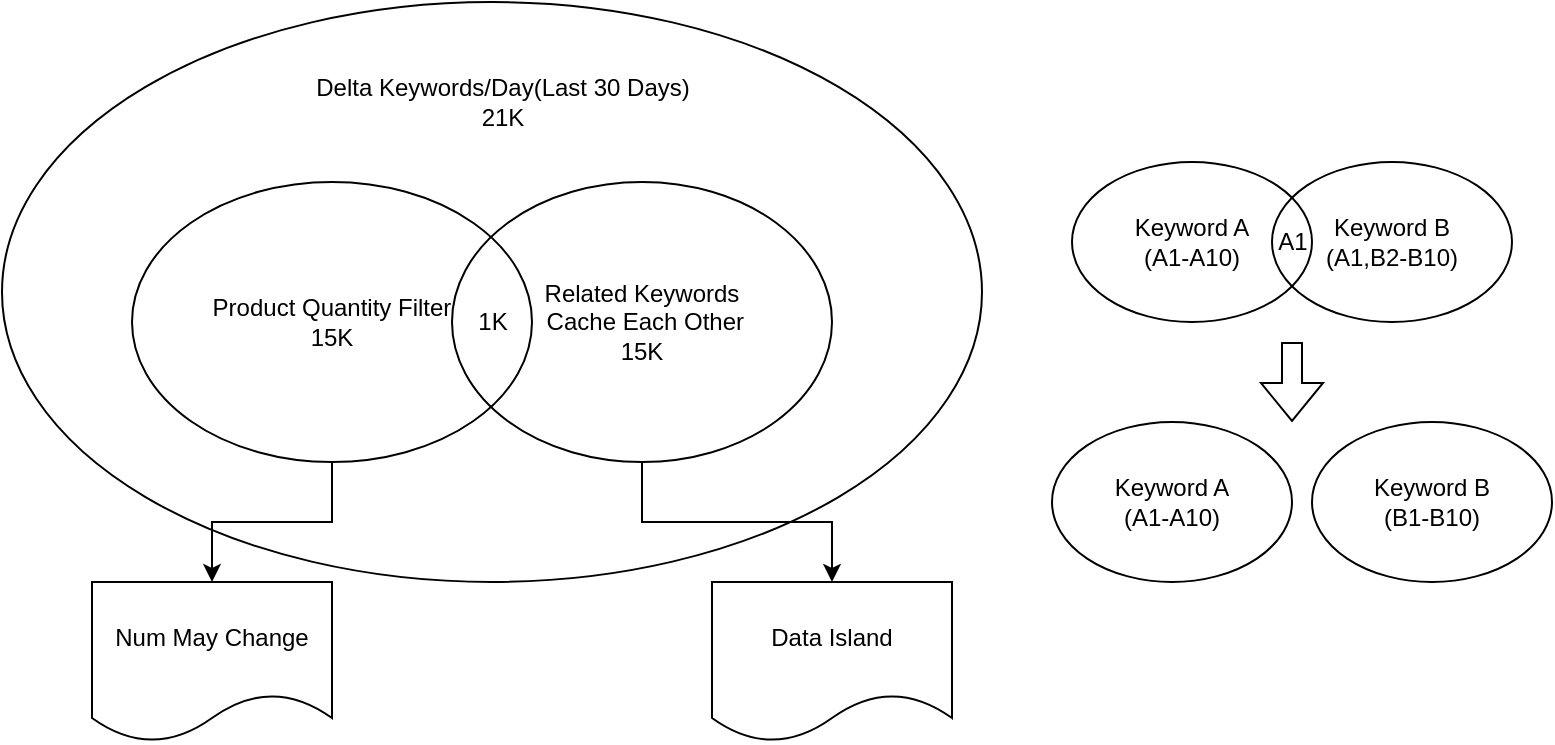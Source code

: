 <mxfile version="24.5.1" type="github">
  <diagram name="第 1 页" id="n9BJiZA9naeOwXcYTyGx">
    <mxGraphModel dx="1026" dy="562" grid="1" gridSize="10" guides="1" tooltips="1" connect="1" arrows="1" fold="1" page="1" pageScale="1" pageWidth="827" pageHeight="1169" math="0" shadow="0">
      <root>
        <mxCell id="0" />
        <mxCell id="1" parent="0" />
        <mxCell id="0Qk2AzKA6F4xNOGgDEP6-4" value="" style="ellipse;whiteSpace=wrap;html=1;fillColor=none;" vertex="1" parent="1">
          <mxGeometry x="25" y="100" width="490" height="290" as="geometry" />
        </mxCell>
        <mxCell id="0Qk2AzKA6F4xNOGgDEP6-14" style="edgeStyle=orthogonalEdgeStyle;rounded=0;orthogonalLoop=1;jettySize=auto;html=1;exitX=0.5;exitY=1;exitDx=0;exitDy=0;entryX=0.5;entryY=0;entryDx=0;entryDy=0;" edge="1" parent="1" source="0Qk2AzKA6F4xNOGgDEP6-1" target="0Qk2AzKA6F4xNOGgDEP6-6">
          <mxGeometry relative="1" as="geometry" />
        </mxCell>
        <mxCell id="0Qk2AzKA6F4xNOGgDEP6-1" value="&lt;div&gt;Product Quantity Filter&lt;/div&gt;15K" style="ellipse;whiteSpace=wrap;html=1;fillColor=none;" vertex="1" parent="1">
          <mxGeometry x="90" y="190" width="200" height="140" as="geometry" />
        </mxCell>
        <mxCell id="0Qk2AzKA6F4xNOGgDEP6-15" style="edgeStyle=orthogonalEdgeStyle;rounded=0;orthogonalLoop=1;jettySize=auto;html=1;exitX=0.5;exitY=1;exitDx=0;exitDy=0;" edge="1" parent="1" source="0Qk2AzKA6F4xNOGgDEP6-2" target="0Qk2AzKA6F4xNOGgDEP6-7">
          <mxGeometry relative="1" as="geometry" />
        </mxCell>
        <mxCell id="0Qk2AzKA6F4xNOGgDEP6-2" value="&lt;div&gt;Related Keywords&lt;/div&gt;&lt;div&gt;&amp;nbsp;Cache Each Other&lt;/div&gt;15K" style="ellipse;whiteSpace=wrap;html=1;fillColor=none;" vertex="1" parent="1">
          <mxGeometry x="250" y="190" width="190" height="140" as="geometry" />
        </mxCell>
        <mxCell id="0Qk2AzKA6F4xNOGgDEP6-3" value="1K" style="text;html=1;align=center;verticalAlign=middle;resizable=0;points=[];autosize=1;strokeColor=none;fillColor=none;" vertex="1" parent="1">
          <mxGeometry x="250" y="245" width="40" height="30" as="geometry" />
        </mxCell>
        <mxCell id="0Qk2AzKA6F4xNOGgDEP6-5" value="Delta Keywords/Day(Last 30 Days&lt;span style=&quot;background-color: initial;&quot;&gt;)&lt;/span&gt;&lt;div&gt;&lt;span style=&quot;background-color: initial;&quot;&gt;21K&lt;/span&gt;&lt;/div&gt;" style="text;html=1;align=center;verticalAlign=middle;resizable=0;points=[];autosize=1;strokeColor=none;fillColor=none;" vertex="1" parent="1">
          <mxGeometry x="170" y="130" width="210" height="40" as="geometry" />
        </mxCell>
        <mxCell id="0Qk2AzKA6F4xNOGgDEP6-6" value="Num May Change" style="shape=document;whiteSpace=wrap;html=1;boundedLbl=1;" vertex="1" parent="1">
          <mxGeometry x="70" y="390" width="120" height="80" as="geometry" />
        </mxCell>
        <mxCell id="0Qk2AzKA6F4xNOGgDEP6-7" value="Data Island" style="shape=document;whiteSpace=wrap;html=1;boundedLbl=1;" vertex="1" parent="1">
          <mxGeometry x="380" y="390" width="120" height="80" as="geometry" />
        </mxCell>
        <mxCell id="0Qk2AzKA6F4xNOGgDEP6-8" value="Keyword A&lt;div&gt;(A1-A10)&lt;/div&gt;" style="ellipse;whiteSpace=wrap;html=1;fillColor=none;" vertex="1" parent="1">
          <mxGeometry x="560" y="180" width="120" height="80" as="geometry" />
        </mxCell>
        <mxCell id="0Qk2AzKA6F4xNOGgDEP6-9" value="Keyword B&lt;div&gt;(A1,B2-B10)&lt;/div&gt;" style="ellipse;whiteSpace=wrap;html=1;fillColor=none;" vertex="1" parent="1">
          <mxGeometry x="660" y="180" width="120" height="80" as="geometry" />
        </mxCell>
        <mxCell id="0Qk2AzKA6F4xNOGgDEP6-10" value="A1" style="text;html=1;align=center;verticalAlign=middle;resizable=0;points=[];autosize=1;strokeColor=none;fillColor=none;" vertex="1" parent="1">
          <mxGeometry x="650" y="205" width="40" height="30" as="geometry" />
        </mxCell>
        <mxCell id="0Qk2AzKA6F4xNOGgDEP6-11" value="Keyword A&lt;div&gt;(A1-A10)&lt;/div&gt;" style="ellipse;whiteSpace=wrap;html=1;fillColor=none;" vertex="1" parent="1">
          <mxGeometry x="550" y="310" width="120" height="80" as="geometry" />
        </mxCell>
        <mxCell id="0Qk2AzKA6F4xNOGgDEP6-12" value="Keyword B&lt;div&gt;(B1-B10)&lt;/div&gt;" style="ellipse;whiteSpace=wrap;html=1;fillColor=none;" vertex="1" parent="1">
          <mxGeometry x="680" y="310" width="120" height="80" as="geometry" />
        </mxCell>
        <mxCell id="0Qk2AzKA6F4xNOGgDEP6-13" value="" style="shape=flexArrow;endArrow=classic;html=1;rounded=0;" edge="1" parent="1">
          <mxGeometry width="50" height="50" relative="1" as="geometry">
            <mxPoint x="670" y="270" as="sourcePoint" />
            <mxPoint x="670" y="310" as="targetPoint" />
          </mxGeometry>
        </mxCell>
      </root>
    </mxGraphModel>
  </diagram>
</mxfile>
